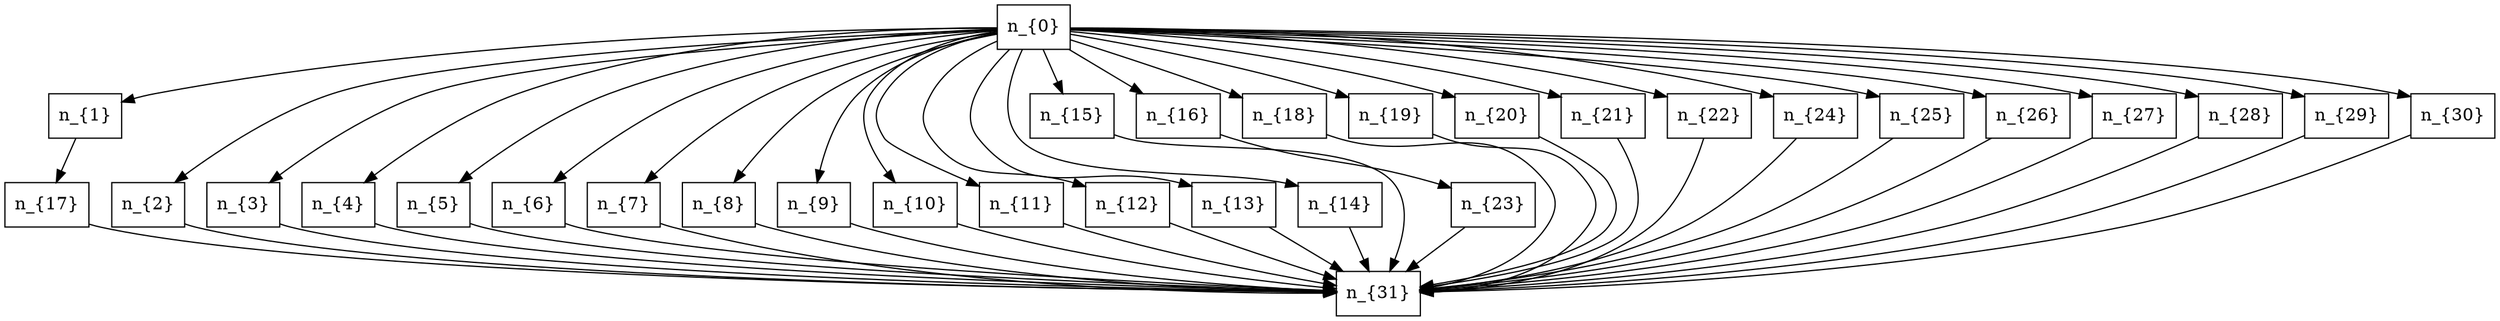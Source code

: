 strict digraph "Task{n=32,e=0.01}" {
	graph [bb="0,0,1822,252",
		collapsed=0,
		cpathlen=1046559,
		deadline=6347882,
		period=6347882,
		workload=6665275
	];
	node [distance=0,
		factor=0,
		label="\N",
		marked=0,
		object=0,
		shape=rectangle,
		threads=0,
		visited=0,
		wcet=0,
		wcetone=0
	];
	"n_{0}"	 [distance=39057,
		factor=2.633100,
		height=0.5,
		object=9,
		pos="789.5,234",
		texlbl="${d:39057, n_{0} = \langle o_{9}, c_1:39057, c(1):39057, F:2.63 \rangle}$",
		threads=1,
		wcet=39057,
		wcetone=39057,
		width=0.75];
	"n_{1}"	 [distance=192923,
		factor=0.591138,
		height=0.5,
		object=2,
		pos="55.5,162",
		texlbl="${d:192923, n_{1} = \langle o_{2}, c_1:153866, c(1):153866, F:0.59 \rangle}$",
		threads=1,
		wcet=153866,
		wcetone=153866,
		width=0.75];
	"n_{0}" -> "n_{1}" [key="n_{0} -> n_{1}",
	pos="e,82.623,173.25 762.23,232.82 651.38,227.87 234.32,207.75 105.5,180 101.12,179.06 96.603,177.82 92.158,176.44"];
"n_{2}" [distance=165162,
	factor=0.662345,
	height=0.5,
	object=28,
	pos="102.5,90",
	texlbl="${d:165162, n_{2} = \langle o_{28}, c_1:126105, c(1):126105, F:0.66 \rangle}$",
	threads=1,
	wcet=126105,
	wcetone=126105,
	width=0.75];
"n_{0}" -> "n_{2}" [key="n_{0} -> n_{2}",
pos="e,123.23,108.19 762.32,233.03 665.59,229.33 338.65,214.49 240.5,180 199.11,165.45 157.77,136.02 131.28,114.77"];
"n_{3}" [distance=47384,
factor=0.744206,
height=0.5,
object=36,
pos="174.5,90",
texlbl="${d:47384, n_{3} = \langle o_{36}, c_1:8327, c(1):8327, F:0.74 \rangle}$",
threads=1,
wcet=8327,
wcetone=8327,
width=0.75];
"n_{0}" -> "n_{3}" [key="n_{0} -> n_{3}",
pos="e,195.09,108.08 762.22,232.59 673.75,227.74 395.64,210.41 311.5,180 270.45,165.16 229.4,135.79 203.1,114.63"];
"n_{4}" [distance=165162,
factor=0.662345,
height=0.5,
object=28,
pos="246.5,90",
texlbl="${d:165162, n_{4} = \langle o_{28}, c_1:126105, c(1):126105, F:0.66 \rangle}$",
threads=1,
wcet=126105,
wcetone=126105,
width=0.75];
"n_{0}" -> "n_{4}" [key="n_{0} -> n_{4}",
pos="e,267.6,108.3 762.23,231.97 682.93,225.8 453.63,206.14 383.5,180 342.83,164.85 302,135.81 275.63,114.81"];
"n_{5}" [distance=78114,
factor=2.633100,
height=0.5,
object=9,
pos="318.5,90",
texlbl="${d:78114, n_{5} = \langle o_{9}, c_1:39057, c(1):39057, F:2.63 \rangle}$",
threads=1,
wcet=39057,
wcetone=39057,
width=0.75];
"n_{0}" -> "n_{5}" [key="n_{0} -> n_{5}",
pos="e,339.5,108.09 762.37,231.12 693.06,223.53 510.95,202.04 454.5,180 414.28,164.3 373.72,135.37 347.49,114.54"];
"n_{6}" [distance=132790,
factor=0.438874,
height=0.5,
object=1,
pos="390.5,90",
texlbl="${d:132790, n_{6} = \langle o_{1}, c_1:93733, c(1):93733, F:0.44 \rangle}$",
threads=1,
wcet=93733,
wcetone=93733,
width=0.75];
"n_{0}" -> "n_{6}" [key="n_{0} -> n_{6}",
pos="e,410.42,108.23 762.14,232.35 711.81,228.51 601.97,216.34 517.5,180 480.03,163.88 442.6,135.48 418.18,114.89"];
"n_{7}" [distance=143611,
factor=0.682709,
height=0.5,
object=22,
pos="462.5,90",
texlbl="${d:143611, n_{7} = \langle o_{22}, c_1:104554, c(1):104554, F:0.68 \rangle}$",
threads=1,
wcet=104554,
wcetone=104554,
width=0.75];
"n_{0}" -> "n_{7}" [key="n_{0} -> n_{7}",
pos="e,480.17,108.34 762.41,230.98 720.33,225.48 637.56,211.36 574.5,180 541.28,163.48 508.86,135.78 487.52,115.46"];
"n_{8}" [distance=500517,
factor=0.800891,
height=0.5,
object=6,
pos="534.5,90",
texlbl="${d:500517, n_{8} = \langle o_{6}, c_1:461460, c(1):461460, F:0.80 \rangle}$",
threads=1,
wcet=461460,
wcetone=461460,
width=0.75];
"n_{0}" -> "n_{8}" [key="n_{0} -> n_{8}",
pos="e,547.36,108.13 762.28,229.62 727.33,223.06 665.82,208.33 620.5,180 593.72,163.26 569.49,136.31 553.63,116.25"];
"n_{9}" [distance=516052,
factor=0.973991,
height=0.5,
object=4,
pos="606.5,90",
texlbl="${d:516052, n_{9} = \langle o_{4}, c_1:476995, c(1):476995, F:0.97 \rangle}$",
threads=1,
wcet=476995,
wcetone=476995,
width=0.75];
"n_{0}" -> "n_{9}" [key="n_{0} -> n_{9}",
pos="e,610.88,108.31 762.36,229.73 731.58,223.61 681.53,209.64 649.5,180 631.53,163.38 620.3,137.67 613.84,117.98"];
"n_{10}" [distance=78114,
factor=2.633100,
height=0.5,
object=9,
pos="680.5,90",
texlbl="${d:78114, n_{10} = \langle o_{9}, c_1:39057, c(1):39057, F:2.63 \rangle}$",
threads=1,
wcet=39057,
wcetone=39057,
width=0.79167];
"n_{0}" -> "n_{10}" [key="n_{0} -> n_{10}",
pos="e,668.97,108.05 762.26,231.28 731.59,226.6 683.1,213.96 660.5,180 648.06,161.31 655.26,136.07 664.31,117.08"];
"n_{11}" [distance=98938,
factor=0.300563,
height=0.5,
object=25,
pos="755.5,90",
texlbl="${d:98938, n_{11} = \langle o_{25}, c_1:59881, c(1):59881, F:0.30 \rangle}$",
threads=1,
wcet=59881,
wcetone=59881,
width=0.79167];
"n_{0}" -> "n_{11}" [key="n_{0} -> n_{11}",
pos="e,726.99,104.47 762.47,230.14 734.28,224.51 691.46,211.09 671.5,180 662.85,166.54 663.83,158.04 671.5,144 676.87,134.17 698.22,120.51 \
718.05,109.38"];
"n_{12}" [distance=312525,
factor=0.415288,
height=0.5,
object=14,
pos="830.5,90",
texlbl="${d:312525, n_{12} = \langle o_{14}, c_1:273468, c(1):273468, F:0.42 \rangle}$",
threads=1,
wcet=273468,
wcetone=273468,
width=0.79167];
"n_{0}" -> "n_{12}" [key="n_{0} -> n_{12}",
pos="e,801.88,104.09 762.29,223.73 743.73,215.13 720.59,200.86 709.5,180 701.99,165.87 700.69,157.36 709.5,144 730.29,112.48 753.1,123.05 \
792.62,107.98"];
"n_{13}" [distance=952826,
factor=0.904876,
height=0.5,
object=18,
pos="905.5,90",
texlbl="${d:952826, n_{13} = \langle o_{18}, c_1:913769, c(1):913769, F:0.90 \rangle}$",
threads=1,
wcet=913769,
wcetone=913769,
width=0.79167];
"n_{0}" -> "n_{13}" [key="n_{0} -> n_{13}",
pos="e,876.62,104.61 770.25,215.92 752.32,196.86 730.7,166.53 747.5,144 779.21,101.48 812.37,125.36 866.93,108.05"];
"n_{14}" [distance=78114,
factor=2.633100,
height=0.5,
object=9,
pos="980.5,90",
texlbl="${d:78114, n_{14} = \langle o_{9}, c_1:39057, c(1):39057, F:2.63 \rangle}$",
threads=1,
wcet=39057,
wcetone=39057,
width=0.79167];
"n_{0}" -> "n_{14}" [key="n_{0} -> n_{14}",
pos="e,951.69,104.81 781.19,215.98 773.41,196.12 765.21,164.31 781.5,144 825.67,88.939 869.89,128.55 941.83,107.96"];
"n_{15}" [distance=98938,
factor=0.300563,
height=0.5,
object=25,
pos="818.5,162",
texlbl="${d:98938, n_{15} = \langle o_{25}, c_1:59881, c(1):59881, F:0.30 \rangle}$",
threads=1,
wcet=59881,
wcetone=59881,
width=0.79167];
"n_{0}" -> "n_{15}" [key="n_{0} -> n_{15}",
pos="e,811.08,180.41 796.82,215.83 799.99,207.96 803.77,198.57 807.28,189.85"];
"n_{16}" [distance=312525,
factor=0.415288,
height=0.5,
object=14,
pos="893.5,162",
texlbl="${d:312525, n_{16} = \langle o_{14}, c_1:273468, c(1):273468, F:0.42 \rangle}$",
threads=1,
wcet=273468,
wcetone=273468,
width=0.79167];
"n_{0}" -> "n_{16}" [key="n_{0} -> n_{16}",
pos="e,867.26,180.16 815.74,215.83 828.8,206.79 844.75,195.75 858.8,186.02"];
"n_{18}" [distance=192923,
factor=0.591138,
height=0.5,
object=2,
pos="968.5,162",
texlbl="${d:192923, n_{18} = \langle o_{2}, c_1:153866, c(1):153866, F:0.59 \rangle}$",
threads=1,
wcet=153866,
wcetone=153866,
width=0.79167];
"n_{0}" -> "n_{18}" [key="n_{0} -> n_{18}",
pos="e,939.93,176.21 816.75,224.46 843.69,214.84 886.23,199.19 930.72,180.19"];
"n_{19}" [distance=312525,
factor=0.415288,
height=0.5,
object=14,
pos="1043.5,162",
texlbl="${d:312525, n_{19} = \langle o_{14}, c_1:273468, c(1):273468, F:0.42 \rangle}$",
threads=1,
wcet=273468,
wcetone=273468,
width=0.79167];
"n_{0}" -> "n_{19}" [key="n_{0} -> n_{19}",
pos="e,1014.7,176.74 816.77,229.12 856.64,221.58 933.14,205.57 1005,180.21"];
"n_{20}" [distance=516052,
factor=0.973991,
height=0.5,
object=4,
pos="1118.5,162",
texlbl="${d:516052, n_{20} = \langle o_{4}, c_1:476995, c(1):476995, F:0.97 \rangle}$",
threads=1,
wcet=476995,
wcetone=476995,
width=0.79167];
"n_{0}" -> "n_{20}" [key="n_{0} -> n_{20}",
pos="e,1089.7,176.91 816.68,231.45 867.38,226.17 979.67,212.02 1080.1,180.06"];
"n_{21}" [distance=98938,
factor=0.300563,
height=0.5,
object=25,
pos="1193.5,162",
texlbl="${d:98938, n_{21} = \langle o_{25}, c_1:59881, c(1):59881, F:0.30 \rangle}$",
threads=1,
wcet=59881,
wcetone=59881,
width=0.79167];
"n_{0}" -> "n_{21}" [key="n_{0} -> n_{21}",
pos="e,1164.8,177.02 816.83,232.83 877.15,229.66 1025.9,218.56 1155.1,179.97"];
"n_{22}" [distance=312525,
factor=0.415288,
height=0.5,
object=14,
pos="1268.5,162",
texlbl="${d:312525, n_{22} = \langle o_{14}, c_1:273468, c(1):273468, F:0.42 \rangle}$",
threads=1,
wcet=273468,
wcetone=273468,
width=0.79167];
"n_{0}" -> "n_{22}" [key="n_{0} -> n_{22}",
pos="e,1239.8,177.09 816.63,231.87 897.24,225.35 1135.2,204.78 1230,179.83"];
"n_{24}" [distance=312525,
factor=0.415288,
height=0.5,
object=14,
pos="1343.5,162",
texlbl="${d:312525, n_{24} = \langle o_{14}, c_1:273468, c(1):273468, F:0.42 \rangle}$",
threads=1,
wcet=273468,
wcetone=273468,
width=0.79167];
"n_{0}" -> "n_{24}" [key="n_{0} -> n_{24}",
pos="e,1314.8,177.14 816.56,232.42 906.35,226.98 1194.6,207.99 1305,179.81"];
"n_{25}" [distance=98938,
factor=0.300563,
height=0.5,
object=25,
pos="1418.5,162",
texlbl="${d:98938, n_{25} = \langle o_{25}, c_1:59881, c(1):59881, F:0.30 \rangle}$",
threads=1,
wcet=59881,
wcetone=59881,
width=0.79167];
"n_{0}" -> "n_{25}" [key="n_{0} -> n_{25}",
pos="e,1389.8,177.18 816.55,232.83 914.94,228.37 1254.2,211.25 1380.1,179.77"];
"n_{26}" [distance=78114,
factor=2.633100,
height=0.5,
object=9,
pos="1493.5,162",
texlbl="${d:78114, n_{26} = \langle o_{9}, c_1:39057, c(1):39057, F:2.63 \rangle}$",
threads=1,
wcet=39057,
wcetone=39057,
width=0.79167];
"n_{0}" -> "n_{26}" [key="n_{0} -> n_{26}",
pos="e,1464.8,177.21 816.55,233.15 923,229.58 1313.7,214.57 1455.1,179.75"];
"n_{27}" [distance=516052,
factor=0.973991,
height=0.5,
object=4,
pos="1568.5,162",
texlbl="${d:516052, n_{27} = \langle o_{4}, c_1:476995, c(1):476995, F:0.97 \rangle}$",
threads=1,
wcet=476995,
wcetone=476995,
width=0.79167];
"n_{0}" -> "n_{27}" [key="n_{0} -> n_{27}",
pos="e,1539.8,177.23 816.77,233.39 931.13,230.65 1373,217.92 1529.9,179.78"];
"n_{28}" [distance=516052,
factor=0.973991,
height=0.5,
object=4,
pos="1643.5,162",
texlbl="${d:516052, n_{28} = \langle o_{4}, c_1:476995, c(1):476995, F:0.97 \rangle}$",
threads=1,
wcet=476995,
wcetone=476995,
width=0.79167];
"n_{0}" -> "n_{28}" [key="n_{0} -> n_{28}",
pos="e,1614.8,177.25 816.56,233.61 937.82,231.64 1432.4,221.34 1604.9,179.78"];
"n_{29}" [distance=98938,
factor=0.300563,
height=0.5,
object=25,
pos="1718.5,162",
texlbl="${d:98938, n_{29} = \langle o_{25}, c_1:59881, c(1):59881, F:0.30 \rangle}$",
threads=1,
wcet=59881,
wcetone=59881,
width=0.79167];
"n_{0}" -> "n_{29}" [key="n_{0} -> n_{29}",
pos="e,1689.8,177.27 816.83,233.78 945.52,232.52 1492.4,224.73 1680.1,179.72"];
"n_{30}" [distance=143611,
factor=0.682709,
height=0.5,
object=22,
pos="1793.5,162",
texlbl="${d:143611, n_{30} = \langle o_{22}, c_1:104554, c(1):104554, F:0.68 \rangle}$",
threads=1,
wcet=104554,
wcetone=104554,
width=0.79167];
"n_{0}" -> "n_{30}" [key="n_{0} -> n_{30}",
pos="e,1764.8,177.28 816.87,233.12 960.41,228.4 1624.3,205.54 1754.8,179.56"];
"n_{17}" [distance=286656,
factor=0.438874,
height=0.5,
object=1,
pos="28.5,90",
texlbl="${d:286656, n_{17} = \langle o_{1}, c_1:93733, c(1):93733, F:0.44 \rangle}$",
threads=1,
wcet=93733,
wcetone=93733,
width=0.79167];
"n_{1}" -> "n_{17}" [key="n_{1} -> n_{17}",
pos="e,35.405,108.41 48.687,143.83 45.736,135.96 42.214,126.57 38.945,117.85"];
"n_{31}" [distance=1046559,
factor=0.438874,
height=0.5,
object=1,
pos="1008.5,18",
texlbl="${d:1046559, n_{31} = \langle o_{1}, c_1:93733, c(1):93733, F:0.44 \rangle}$",
threads=1,
wcet=93733,
wcetone=93733,
width=0.79167];
"n_{2}" -> "n_{31}" [key="n_{2} -> n_{31}",
pos="e,979.68,18.247 129.57,75.056 132.52,73.855 135.53,72.799 138.5,72 298.53,28.945 821.54,20.035 969.3,18.36"];
"n_{3}" -> "n_{31}" [key="n_{3} -> n_{31}",
pos="e,979.59,18.435 201.57,75.073 204.52,73.868 207.53,72.807 210.5,72 356.1,32.391 829.65,21.115 969.36,18.613"];
"n_{4}" -> "n_{31}" [key="n_{4} -> n_{31}",
pos="e,979.85,18.651 273.58,75.093 276.53,73.885 279.54,72.817 282.5,72 413.75,35.823 838.28,22.292 969.49,18.913"];
"n_{5}" -> "n_{31}" [key="n_{5} -> n_{31}",
pos="e,979.75,18.924 345.58,75.118 348.53,73.905 351.54,72.829 354.5,72 471.5,39.241 847.5,23.585 969.72,19.272"];
"n_{6}" -> "n_{31}" [key="n_{6} -> n_{31}",
pos="e,979.82,19.257 417.59,75.149 420.54,73.93 423.54,72.844 426.5,72 529.18,42.687 856.39,25.074 969.55,19.736"];
"n_{7}" -> "n_{31}" [key="n_{7} -> n_{31}",
pos="e,979.86,19.684 489.6,75.188 492.55,73.961 495.55,72.863 498.5,72 587.02,46.108 866.26,26.758 969.57,20.319"];
"n_{8}" -> "n_{31}" [key="n_{8} -> n_{31}",
pos="e,979.83,20.254 561.62,75.24 564.56,74.003 567.56,72.888 570.5,72 645.01,49.508 877.13,28.705 969.76,21.076"];
"n_{9}" -> "n_{31}" [key="n_{9} -> n_{31}",
pos="e,979.92,19.265 633.6,75.667 636.88,74.279 640.22,73.013 643.5,72 758.81,36.351 902.11,23.926 969.73,19.85"];
"n_{10}" -> "n_{31}" [key="n_{10} -> n_{31}",
pos="e,979.9,20.847 709.23,75.449 712.32,74.171 715.44,72.99 718.5,72 805.92,43.684 913.27,28.533 969.66,22.003"];
"n_{11}" -> "n_{31}" [key="n_{11} -> n_{31}",
pos="e,979.8,23.339 784.3,75.642 787.37,74.327 790.48,73.084 793.5,72 853.7,50.417 926.34,34.101 969.9,25.308"];
"n_{12}" -> "n_{31}" [key="n_{12} -> n_{31}",
pos="e,979.83,28.35 859.03,76.207 862.21,74.753 865.41,73.324 868.5,72 902.55,57.392 941.98,42.348 970.3,31.861"];
"n_{13}" -> "n_{31}" [key="n_{13} -> n_{31}",
pos="e,982.52,36.163 931.49,71.831 944.42,62.793 960.22,51.748 974.14,42.02"];
"n_{14}" -> "n_{31}" [key="n_{14} -> n_{31}",
pos="e,1001.3,36.413 987.57,71.831 990.63,63.962 994.28,54.571 997.67,45.853"];
"n_{15}" -> "n_{31}" [key="n_{15} -> n_{31}",
pos="e,1017.4,36.002 847.27,147.56 850.35,146.26 853.46,145.04 856.5,144 926.26,120.06 972.35,165.53 1018.5,108 1032.4,90.665 1027.9,\
65.032 1021.1,45.552"];
"n_{23}" [distance=773985,
factor=0.800891,
height=0.5,
object=6,
pos="1094.5,90",
texlbl="${d:773985, n_{23} = \langle o_{6}, c_1:461460, c(1):461460, F:0.80 \rangle}$",
threads=1,
wcet=461460,
wcetone=461460,
width=0.79167];
"n_{16}" -> "n_{23}" [key="n_{16} -> n_{23}",
pos="e,1066,102.43 922.35,147.78 925.41,146.44 928.5,145.15 931.5,144 983.48,124.02 999.08,126.78 1051.5,108 1053.1,107.42 1054.8,106.81 \
1056.4,106.18"];
"n_{18}" -> "n_{31}" [key="n_{18} -> n_{31}",
pos="e,1037.1,21.478 997.33,147.74 1000.4,146.41 1003.5,145.13 1006.5,144 1061,123.46 1097.4,154.5 1132.5,108 1142.1,95.226 1141.3,85.383 \
1132.5,72 1113.7,43.275 1075.9,29.747 1046.9,23.426"];
"n_{19}" -> "n_{31}" [key="n_{19} -> n_{31}",
pos="e,1037.1,23.721 1072.1,148.32 1075.3,146.85 1078.4,145.38 1081.5,144 1118.5,127.3 1143.1,141.91 1165.5,108 1174.3,94.643 1174.8,\
85.024 1165.5,72 1151.5,52.383 1088.8,35.354 1047,25.902"];
"n_{20}" -> "n_{31}" [key="n_{20} -> n_{31}",
pos="e,1037.2,22.721 1147.3,145.87 1160.6,136.67 1175.1,123.82 1182.5,108 1189.2,93.49 1192,84.882 1182.5,72 1166.4,50.101 1093.4,33.253 \
1047.2,24.554"];
"n_{21}" -> "n_{31}" [key="n_{21} -> n_{31}",
pos="e,1037.2,21.881 1201.1,143.78 1208.1,124.04 1215.1,92.607 1199.5,72 1181.2,47.768 1097.5,31.296 1047.1,23.392"];
"n_{22}" -> "n_{31}" [key="n_{22} -> n_{31}",
pos="e,1037.4,22.598 1263.1,143.91 1255.9,123.38 1241.4,90.356 1217.5,72 1191,51.693 1100.2,33.502 1047.4,24.313"];
"n_{24}" -> "n_{31}" [key="n_{24} -> n_{31}",
pos="e,1037.1,19.783 1328.9,143.8 1311.3,123.16 1279.9,90.039 1245.5,72 1181.1,38.191 1096,25.429 1047.2,20.699"];
"n_{25}" -> "n_{31}" [key="n_{25} -> n_{31}",
pos="e,1037.2,19.974 1396.9,143.81 1371.3,123.18 1326.5,90.066 1282.5,72 1202.8,39.285 1101.8,25.97 1047.4,20.885"];
"n_{26}" -> "n_{31}" [key="n_{26} -> n_{31}",
pos="e,1037,19.682 1466.9,143.96 1435.1,123.31 1379.7,90.017 1327.5,72 1230.1,38.384 1108.4,25.215 1047.3,20.452"];
"n_{27}" -> "n_{31}" [key="n_{27} -> n_{31}",
pos="e,1037.4,19.328 1540,145.13 1503.7,124.5 1438.6,90.095 1378.5,72 1261.4,36.744 1116.2,24.133 1047.8,19.932"];
"n_{28}" -> "n_{31}" [key="n_{28} -> n_{31}",
pos="e,1037.2,18.97 1614.7,146.39 1575.3,125.76 1501.7,89.96 1434.5,72 1295,34.711 1122.8,22.937 1047.2,19.414"];
"n_{29}" -> "n_{31}" [key="n_{29} -> n_{31}",
pos="e,1037.1,18.545 1689.7,147.11 1648.4,126.46 1569.3,89.684 1497.5,72 1333.3,31.551 1130.5,21.368 1047.1,18.83"];
"n_{30}" -> "n_{31}" [key="n_{30} -> n_{31}",
pos="e,1037.1,19.797 1765,147.68 1722.3,127.02 1638.9,89.421 1563.5,72 1464.8,49.199 1156.6,27.589 1047.3,20.461"];
"n_{17}" -> "n_{31}" [key="n_{17} -> n_{31}",
pos="e,979.65,18.169 57.115,75.046 60.223,73.847 63.388,72.794 66.5,72 241.64,27.314 814.82,19.542 969.65,18.248"];
"n_{23}" -> "n_{31}" [key="n_{23} -> n_{31}",
pos="e,1030.2,36.163 1072.8,71.831 1062.3,63.048 1049.6,52.371 1038.2,42.849"];
}
